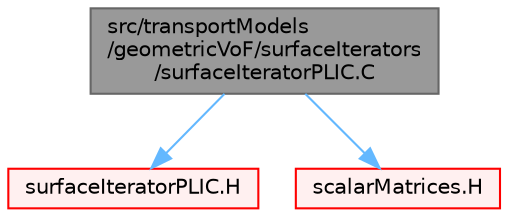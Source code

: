 digraph "src/transportModels/geometricVoF/surfaceIterators/surfaceIteratorPLIC.C"
{
 // LATEX_PDF_SIZE
  bgcolor="transparent";
  edge [fontname=Helvetica,fontsize=10,labelfontname=Helvetica,labelfontsize=10];
  node [fontname=Helvetica,fontsize=10,shape=box,height=0.2,width=0.4];
  Node1 [id="Node000001",label="src/transportModels\l/geometricVoF/surfaceIterators\l/surfaceIteratorPLIC.C",height=0.2,width=0.4,color="gray40", fillcolor="grey60", style="filled", fontcolor="black",tooltip=" "];
  Node1 -> Node2 [id="edge1_Node000001_Node000002",color="steelblue1",style="solid",tooltip=" "];
  Node2 [id="Node000002",label="surfaceIteratorPLIC.H",height=0.2,width=0.4,color="red", fillcolor="#FFF0F0", style="filled",URL="$surfaceIteratorPLIC_8H.html",tooltip=" "];
  Node1 -> Node322 [id="edge2_Node000001_Node000322",color="steelblue1",style="solid",tooltip=" "];
  Node322 [id="Node000322",label="scalarMatrices.H",height=0.2,width=0.4,color="red", fillcolor="#FFF0F0", style="filled",URL="$scalarMatrices_8H.html",tooltip=" "];
}
